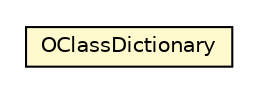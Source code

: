 #!/usr/local/bin/dot
#
# Class diagram 
# Generated by UMLGraph version R5_6-24-gf6e263 (http://www.umlgraph.org/)
#

digraph G {
	edge [fontname="Helvetica",fontsize=10,labelfontname="Helvetica",labelfontsize=10];
	node [fontname="Helvetica",fontsize=10,shape=plaintext];
	nodesep=0.25;
	ranksep=0.5;
	// com.orientechnologies.orient.core.entity.OClassDictionary
	c873069 [label=<<table title="com.orientechnologies.orient.core.entity.OClassDictionary" border="0" cellborder="1" cellspacing="0" cellpadding="2" port="p" bgcolor="lemonChiffon" href="./OClassDictionary.html">
		<tr><td><table border="0" cellspacing="0" cellpadding="1">
<tr><td align="center" balign="center"> OClassDictionary </td></tr>
		</table></td></tr>
		</table>>, URL="./OClassDictionary.html", fontname="Helvetica", fontcolor="black", fontsize=10.0];
}

